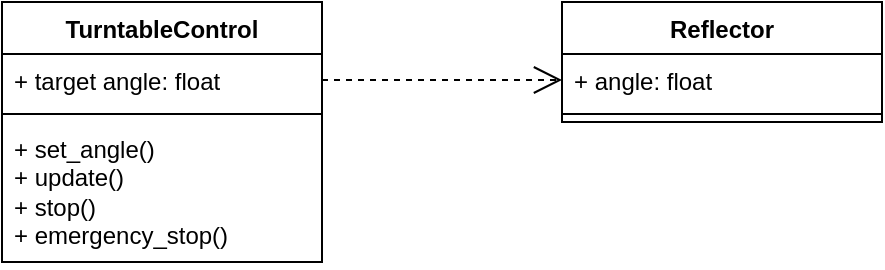 <mxfile version="27.1.4">
  <diagram name="Page-1" id="L1ZyNekyIC9afCK1D1Ug">
    <mxGraphModel dx="1186" dy="755" grid="1" gridSize="10" guides="1" tooltips="1" connect="1" arrows="1" fold="1" page="1" pageScale="1" pageWidth="1654" pageHeight="2336" math="0" shadow="0">
      <root>
        <mxCell id="0" />
        <mxCell id="1" parent="0" />
        <mxCell id="FB7PPZadFVGQn8gi8_gK-1" value="TurntableControl" style="swimlane;fontStyle=1;align=center;verticalAlign=top;childLayout=stackLayout;horizontal=1;startSize=26;horizontalStack=0;resizeParent=1;resizeParentMax=0;resizeLast=0;collapsible=1;marginBottom=0;whiteSpace=wrap;html=1;" parent="1" vertex="1">
          <mxGeometry x="240" y="240" width="160" height="130" as="geometry" />
        </mxCell>
        <mxCell id="FB7PPZadFVGQn8gi8_gK-2" value="+ target angle: float" style="text;strokeColor=none;fillColor=none;align=left;verticalAlign=top;spacingLeft=4;spacingRight=4;overflow=hidden;rotatable=0;points=[[0,0.5],[1,0.5]];portConstraint=eastwest;whiteSpace=wrap;html=1;" parent="FB7PPZadFVGQn8gi8_gK-1" vertex="1">
          <mxGeometry y="26" width="160" height="26" as="geometry" />
        </mxCell>
        <mxCell id="FB7PPZadFVGQn8gi8_gK-3" value="" style="line;strokeWidth=1;fillColor=none;align=left;verticalAlign=middle;spacingTop=-1;spacingLeft=3;spacingRight=3;rotatable=0;labelPosition=right;points=[];portConstraint=eastwest;strokeColor=inherit;" parent="FB7PPZadFVGQn8gi8_gK-1" vertex="1">
          <mxGeometry y="52" width="160" height="8" as="geometry" />
        </mxCell>
        <mxCell id="FB7PPZadFVGQn8gi8_gK-4" value="&lt;div&gt;+ set_angle()&lt;/div&gt;&lt;div&gt;+ update()&lt;/div&gt;&lt;div&gt;+ stop()&lt;/div&gt;&lt;div&gt;+ emergency_stop()&lt;/div&gt;" style="text;strokeColor=none;fillColor=none;align=left;verticalAlign=top;spacingLeft=4;spacingRight=4;overflow=hidden;rotatable=0;points=[[0,0.5],[1,0.5]];portConstraint=eastwest;whiteSpace=wrap;html=1;" parent="FB7PPZadFVGQn8gi8_gK-1" vertex="1">
          <mxGeometry y="60" width="160" height="70" as="geometry" />
        </mxCell>
        <mxCell id="FB7PPZadFVGQn8gi8_gK-8" value="" style="endArrow=open;endSize=12;dashed=1;html=1;rounded=0;exitX=1;exitY=0.5;exitDx=0;exitDy=0;entryX=0;entryY=0.5;entryDx=0;entryDy=0;" parent="1" source="FB7PPZadFVGQn8gi8_gK-2" target="FB7PPZadFVGQn8gi8_gK-10" edge="1">
          <mxGeometry width="160" relative="1" as="geometry">
            <mxPoint x="360" y="440" as="sourcePoint" />
            <mxPoint x="520" y="279" as="targetPoint" />
          </mxGeometry>
        </mxCell>
        <mxCell id="FB7PPZadFVGQn8gi8_gK-9" value="Reflector" style="swimlane;fontStyle=1;align=center;verticalAlign=top;childLayout=stackLayout;horizontal=1;startSize=26;horizontalStack=0;resizeParent=1;resizeParentMax=0;resizeLast=0;collapsible=1;marginBottom=0;whiteSpace=wrap;html=1;" parent="1" vertex="1">
          <mxGeometry x="520" y="240" width="160" height="60" as="geometry" />
        </mxCell>
        <mxCell id="FB7PPZadFVGQn8gi8_gK-10" value="+ angle: float" style="text;strokeColor=none;fillColor=none;align=left;verticalAlign=top;spacingLeft=4;spacingRight=4;overflow=hidden;rotatable=0;points=[[0,0.5],[1,0.5]];portConstraint=eastwest;whiteSpace=wrap;html=1;" parent="FB7PPZadFVGQn8gi8_gK-9" vertex="1">
          <mxGeometry y="26" width="160" height="26" as="geometry" />
        </mxCell>
        <mxCell id="FB7PPZadFVGQn8gi8_gK-11" value="" style="line;strokeWidth=1;fillColor=none;align=left;verticalAlign=middle;spacingTop=-1;spacingLeft=3;spacingRight=3;rotatable=0;labelPosition=right;points=[];portConstraint=eastwest;strokeColor=inherit;" parent="FB7PPZadFVGQn8gi8_gK-9" vertex="1">
          <mxGeometry y="52" width="160" height="8" as="geometry" />
        </mxCell>
      </root>
    </mxGraphModel>
  </diagram>
</mxfile>

